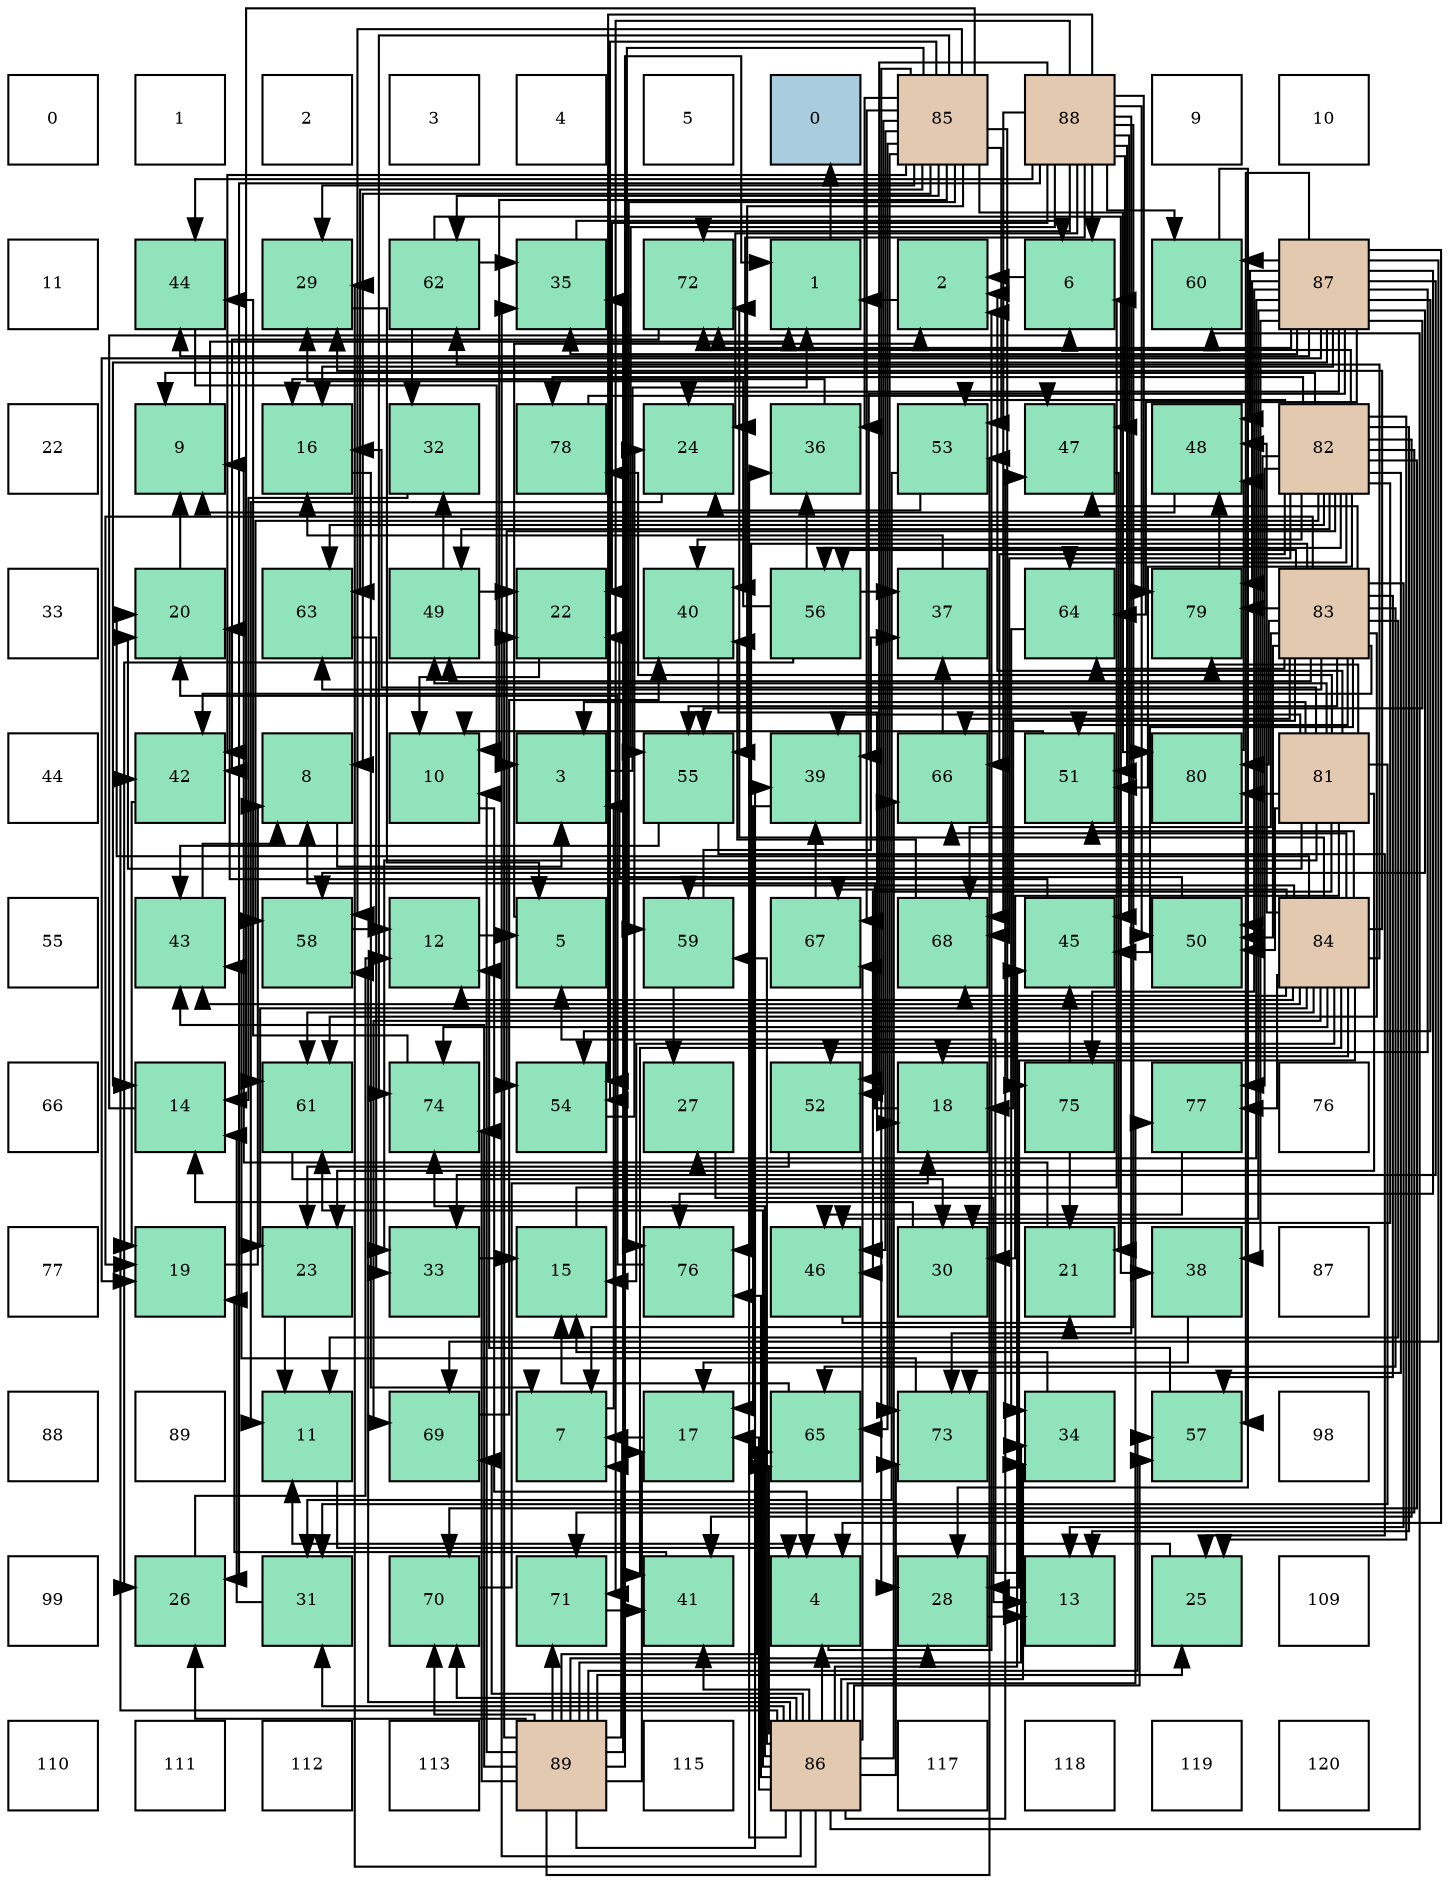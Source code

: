 digraph layout{
 rankdir=TB;
 splines=ortho;
 node [style=filled shape=square fixedsize=true width=0.6];
0[label="0", fontsize=8, fillcolor="#ffffff"];
1[label="1", fontsize=8, fillcolor="#ffffff"];
2[label="2", fontsize=8, fillcolor="#ffffff"];
3[label="3", fontsize=8, fillcolor="#ffffff"];
4[label="4", fontsize=8, fillcolor="#ffffff"];
5[label="5", fontsize=8, fillcolor="#ffffff"];
6[label="0", fontsize=8, fillcolor="#a9ccde"];
7[label="85", fontsize=8, fillcolor="#e3c9af"];
8[label="88", fontsize=8, fillcolor="#e3c9af"];
9[label="9", fontsize=8, fillcolor="#ffffff"];
10[label="10", fontsize=8, fillcolor="#ffffff"];
11[label="11", fontsize=8, fillcolor="#ffffff"];
12[label="44", fontsize=8, fillcolor="#91e3bb"];
13[label="29", fontsize=8, fillcolor="#91e3bb"];
14[label="62", fontsize=8, fillcolor="#91e3bb"];
15[label="35", fontsize=8, fillcolor="#91e3bb"];
16[label="72", fontsize=8, fillcolor="#91e3bb"];
17[label="1", fontsize=8, fillcolor="#91e3bb"];
18[label="2", fontsize=8, fillcolor="#91e3bb"];
19[label="6", fontsize=8, fillcolor="#91e3bb"];
20[label="60", fontsize=8, fillcolor="#91e3bb"];
21[label="87", fontsize=8, fillcolor="#e3c9af"];
22[label="22", fontsize=8, fillcolor="#ffffff"];
23[label="9", fontsize=8, fillcolor="#91e3bb"];
24[label="16", fontsize=8, fillcolor="#91e3bb"];
25[label="32", fontsize=8, fillcolor="#91e3bb"];
26[label="78", fontsize=8, fillcolor="#91e3bb"];
27[label="24", fontsize=8, fillcolor="#91e3bb"];
28[label="36", fontsize=8, fillcolor="#91e3bb"];
29[label="53", fontsize=8, fillcolor="#91e3bb"];
30[label="47", fontsize=8, fillcolor="#91e3bb"];
31[label="48", fontsize=8, fillcolor="#91e3bb"];
32[label="82", fontsize=8, fillcolor="#e3c9af"];
33[label="33", fontsize=8, fillcolor="#ffffff"];
34[label="20", fontsize=8, fillcolor="#91e3bb"];
35[label="63", fontsize=8, fillcolor="#91e3bb"];
36[label="49", fontsize=8, fillcolor="#91e3bb"];
37[label="22", fontsize=8, fillcolor="#91e3bb"];
38[label="40", fontsize=8, fillcolor="#91e3bb"];
39[label="56", fontsize=8, fillcolor="#91e3bb"];
40[label="37", fontsize=8, fillcolor="#91e3bb"];
41[label="64", fontsize=8, fillcolor="#91e3bb"];
42[label="79", fontsize=8, fillcolor="#91e3bb"];
43[label="83", fontsize=8, fillcolor="#e3c9af"];
44[label="44", fontsize=8, fillcolor="#ffffff"];
45[label="42", fontsize=8, fillcolor="#91e3bb"];
46[label="8", fontsize=8, fillcolor="#91e3bb"];
47[label="10", fontsize=8, fillcolor="#91e3bb"];
48[label="3", fontsize=8, fillcolor="#91e3bb"];
49[label="55", fontsize=8, fillcolor="#91e3bb"];
50[label="39", fontsize=8, fillcolor="#91e3bb"];
51[label="66", fontsize=8, fillcolor="#91e3bb"];
52[label="51", fontsize=8, fillcolor="#91e3bb"];
53[label="80", fontsize=8, fillcolor="#91e3bb"];
54[label="81", fontsize=8, fillcolor="#e3c9af"];
55[label="55", fontsize=8, fillcolor="#ffffff"];
56[label="43", fontsize=8, fillcolor="#91e3bb"];
57[label="58", fontsize=8, fillcolor="#91e3bb"];
58[label="12", fontsize=8, fillcolor="#91e3bb"];
59[label="5", fontsize=8, fillcolor="#91e3bb"];
60[label="59", fontsize=8, fillcolor="#91e3bb"];
61[label="67", fontsize=8, fillcolor="#91e3bb"];
62[label="68", fontsize=8, fillcolor="#91e3bb"];
63[label="45", fontsize=8, fillcolor="#91e3bb"];
64[label="50", fontsize=8, fillcolor="#91e3bb"];
65[label="84", fontsize=8, fillcolor="#e3c9af"];
66[label="66", fontsize=8, fillcolor="#ffffff"];
67[label="14", fontsize=8, fillcolor="#91e3bb"];
68[label="61", fontsize=8, fillcolor="#91e3bb"];
69[label="74", fontsize=8, fillcolor="#91e3bb"];
70[label="54", fontsize=8, fillcolor="#91e3bb"];
71[label="27", fontsize=8, fillcolor="#91e3bb"];
72[label="52", fontsize=8, fillcolor="#91e3bb"];
73[label="18", fontsize=8, fillcolor="#91e3bb"];
74[label="75", fontsize=8, fillcolor="#91e3bb"];
75[label="77", fontsize=8, fillcolor="#91e3bb"];
76[label="76", fontsize=8, fillcolor="#ffffff"];
77[label="77", fontsize=8, fillcolor="#ffffff"];
78[label="19", fontsize=8, fillcolor="#91e3bb"];
79[label="23", fontsize=8, fillcolor="#91e3bb"];
80[label="33", fontsize=8, fillcolor="#91e3bb"];
81[label="15", fontsize=8, fillcolor="#91e3bb"];
82[label="76", fontsize=8, fillcolor="#91e3bb"];
83[label="46", fontsize=8, fillcolor="#91e3bb"];
84[label="30", fontsize=8, fillcolor="#91e3bb"];
85[label="21", fontsize=8, fillcolor="#91e3bb"];
86[label="38", fontsize=8, fillcolor="#91e3bb"];
87[label="87", fontsize=8, fillcolor="#ffffff"];
88[label="88", fontsize=8, fillcolor="#ffffff"];
89[label="89", fontsize=8, fillcolor="#ffffff"];
90[label="11", fontsize=8, fillcolor="#91e3bb"];
91[label="69", fontsize=8, fillcolor="#91e3bb"];
92[label="7", fontsize=8, fillcolor="#91e3bb"];
93[label="17", fontsize=8, fillcolor="#91e3bb"];
94[label="65", fontsize=8, fillcolor="#91e3bb"];
95[label="73", fontsize=8, fillcolor="#91e3bb"];
96[label="34", fontsize=8, fillcolor="#91e3bb"];
97[label="57", fontsize=8, fillcolor="#91e3bb"];
98[label="98", fontsize=8, fillcolor="#ffffff"];
99[label="99", fontsize=8, fillcolor="#ffffff"];
100[label="26", fontsize=8, fillcolor="#91e3bb"];
101[label="31", fontsize=8, fillcolor="#91e3bb"];
102[label="70", fontsize=8, fillcolor="#91e3bb"];
103[label="71", fontsize=8, fillcolor="#91e3bb"];
104[label="41", fontsize=8, fillcolor="#91e3bb"];
105[label="4", fontsize=8, fillcolor="#91e3bb"];
106[label="28", fontsize=8, fillcolor="#91e3bb"];
107[label="13", fontsize=8, fillcolor="#91e3bb"];
108[label="25", fontsize=8, fillcolor="#91e3bb"];
109[label="109", fontsize=8, fillcolor="#ffffff"];
110[label="110", fontsize=8, fillcolor="#ffffff"];
111[label="111", fontsize=8, fillcolor="#ffffff"];
112[label="112", fontsize=8, fillcolor="#ffffff"];
113[label="113", fontsize=8, fillcolor="#ffffff"];
114[label="89", fontsize=8, fillcolor="#e3c9af"];
115[label="115", fontsize=8, fillcolor="#ffffff"];
116[label="86", fontsize=8, fillcolor="#e3c9af"];
117[label="117", fontsize=8, fillcolor="#ffffff"];
118[label="118", fontsize=8, fillcolor="#ffffff"];
119[label="119", fontsize=8, fillcolor="#ffffff"];
120[label="120", fontsize=8, fillcolor="#ffffff"];
edge [constraint=false, style=vis];17 -> 6;
18 -> 17;
48 -> 17;
105 -> 18;
59 -> 18;
19 -> 18;
92 -> 48;
46 -> 48;
23 -> 17;
47 -> 105;
90 -> 105;
58 -> 59;
107 -> 59;
67 -> 19;
81 -> 19;
24 -> 92;
93 -> 92;
73 -> 46;
78 -> 46;
34 -> 23;
85 -> 23;
37 -> 47;
79 -> 90;
27 -> 90;
108 -> 90;
100 -> 58;
71 -> 107;
106 -> 107;
13 -> 59;
84 -> 67;
101 -> 67;
25 -> 67;
80 -> 81;
96 -> 81;
15 -> 19;
28 -> 24;
40 -> 24;
86 -> 93;
50 -> 93;
38 -> 73;
104 -> 78;
45 -> 78;
56 -> 46;
12 -> 48;
63 -> 34;
83 -> 85;
30 -> 85;
31 -> 23;
36 -> 37;
36 -> 25;
64 -> 37;
52 -> 47;
72 -> 79;
29 -> 27;
29 -> 101;
70 -> 27;
49 -> 108;
49 -> 56;
39 -> 100;
39 -> 13;
39 -> 28;
39 -> 40;
97 -> 58;
57 -> 58;
60 -> 71;
60 -> 40;
20 -> 106;
68 -> 84;
14 -> 25;
14 -> 15;
14 -> 86;
35 -> 80;
41 -> 96;
94 -> 81;
51 -> 40;
61 -> 50;
62 -> 38;
91 -> 38;
102 -> 73;
103 -> 104;
16 -> 45;
95 -> 56;
69 -> 12;
74 -> 85;
74 -> 63;
82 -> 34;
75 -> 83;
26 -> 30;
42 -> 31;
53 -> 31;
54 -> 18;
54 -> 48;
54 -> 24;
54 -> 34;
54 -> 79;
54 -> 84;
54 -> 101;
54 -> 80;
54 -> 50;
54 -> 83;
54 -> 36;
54 -> 64;
54 -> 26;
54 -> 42;
54 -> 53;
32 -> 23;
32 -> 107;
32 -> 108;
32 -> 84;
32 -> 38;
32 -> 104;
32 -> 36;
32 -> 64;
32 -> 52;
32 -> 29;
32 -> 70;
32 -> 39;
32 -> 57;
32 -> 35;
32 -> 41;
32 -> 51;
32 -> 62;
32 -> 102;
32 -> 103;
32 -> 16;
32 -> 95;
32 -> 75;
32 -> 26;
43 -> 90;
43 -> 107;
43 -> 73;
43 -> 78;
43 -> 45;
43 -> 63;
43 -> 30;
43 -> 36;
43 -> 64;
43 -> 52;
43 -> 49;
43 -> 39;
43 -> 97;
43 -> 68;
43 -> 35;
43 -> 41;
43 -> 94;
43 -> 51;
43 -> 62;
43 -> 82;
43 -> 42;
43 -> 53;
65 -> 58;
65 -> 81;
65 -> 73;
65 -> 34;
65 -> 79;
65 -> 106;
65 -> 13;
65 -> 104;
65 -> 56;
65 -> 31;
65 -> 52;
65 -> 60;
65 -> 68;
65 -> 14;
65 -> 51;
65 -> 61;
65 -> 62;
65 -> 91;
65 -> 16;
65 -> 69;
65 -> 75;
7 -> 46;
7 -> 47;
7 -> 106;
7 -> 13;
7 -> 28;
7 -> 45;
7 -> 83;
7 -> 72;
7 -> 29;
7 -> 70;
7 -> 49;
7 -> 57;
7 -> 60;
7 -> 68;
7 -> 14;
7 -> 35;
7 -> 94;
7 -> 61;
7 -> 95;
7 -> 69;
7 -> 74;
7 -> 82;
7 -> 53;
116 -> 105;
116 -> 93;
116 -> 13;
116 -> 101;
116 -> 96;
116 -> 15;
116 -> 28;
116 -> 104;
116 -> 45;
116 -> 63;
116 -> 30;
116 -> 97;
116 -> 57;
116 -> 60;
116 -> 20;
116 -> 68;
116 -> 94;
116 -> 51;
116 -> 61;
116 -> 91;
116 -> 102;
116 -> 95;
116 -> 69;
116 -> 82;
116 -> 75;
21 -> 105;
21 -> 67;
21 -> 24;
21 -> 78;
21 -> 27;
21 -> 71;
21 -> 80;
21 -> 15;
21 -> 86;
21 -> 50;
21 -> 12;
21 -> 83;
21 -> 31;
21 -> 72;
21 -> 70;
21 -> 49;
21 -> 97;
21 -> 57;
21 -> 20;
21 -> 41;
21 -> 91;
21 -> 16;
21 -> 74;
21 -> 82;
21 -> 42;
8 -> 19;
8 -> 92;
8 -> 37;
8 -> 27;
8 -> 100;
8 -> 38;
8 -> 12;
8 -> 63;
8 -> 30;
8 -> 64;
8 -> 52;
8 -> 72;
8 -> 70;
8 -> 49;
8 -> 20;
8 -> 62;
8 -> 103;
8 -> 16;
8 -> 95;
8 -> 42;
114 -> 17;
114 -> 92;
114 -> 47;
114 -> 93;
114 -> 37;
114 -> 108;
114 -> 100;
114 -> 106;
114 -> 96;
114 -> 15;
114 -> 50;
114 -> 56;
114 -> 29;
114 -> 97;
114 -> 94;
114 -> 102;
114 -> 103;
114 -> 69;
edge [constraint=true, style=invis];
0 -> 11 -> 22 -> 33 -> 44 -> 55 -> 66 -> 77 -> 88 -> 99 -> 110;
1 -> 12 -> 23 -> 34 -> 45 -> 56 -> 67 -> 78 -> 89 -> 100 -> 111;
2 -> 13 -> 24 -> 35 -> 46 -> 57 -> 68 -> 79 -> 90 -> 101 -> 112;
3 -> 14 -> 25 -> 36 -> 47 -> 58 -> 69 -> 80 -> 91 -> 102 -> 113;
4 -> 15 -> 26 -> 37 -> 48 -> 59 -> 70 -> 81 -> 92 -> 103 -> 114;
5 -> 16 -> 27 -> 38 -> 49 -> 60 -> 71 -> 82 -> 93 -> 104 -> 115;
6 -> 17 -> 28 -> 39 -> 50 -> 61 -> 72 -> 83 -> 94 -> 105 -> 116;
7 -> 18 -> 29 -> 40 -> 51 -> 62 -> 73 -> 84 -> 95 -> 106 -> 117;
8 -> 19 -> 30 -> 41 -> 52 -> 63 -> 74 -> 85 -> 96 -> 107 -> 118;
9 -> 20 -> 31 -> 42 -> 53 -> 64 -> 75 -> 86 -> 97 -> 108 -> 119;
10 -> 21 -> 32 -> 43 -> 54 -> 65 -> 76 -> 87 -> 98 -> 109 -> 120;
rank = same {0 -> 1 -> 2 -> 3 -> 4 -> 5 -> 6 -> 7 -> 8 -> 9 -> 10};
rank = same {11 -> 12 -> 13 -> 14 -> 15 -> 16 -> 17 -> 18 -> 19 -> 20 -> 21};
rank = same {22 -> 23 -> 24 -> 25 -> 26 -> 27 -> 28 -> 29 -> 30 -> 31 -> 32};
rank = same {33 -> 34 -> 35 -> 36 -> 37 -> 38 -> 39 -> 40 -> 41 -> 42 -> 43};
rank = same {44 -> 45 -> 46 -> 47 -> 48 -> 49 -> 50 -> 51 -> 52 -> 53 -> 54};
rank = same {55 -> 56 -> 57 -> 58 -> 59 -> 60 -> 61 -> 62 -> 63 -> 64 -> 65};
rank = same {66 -> 67 -> 68 -> 69 -> 70 -> 71 -> 72 -> 73 -> 74 -> 75 -> 76};
rank = same {77 -> 78 -> 79 -> 80 -> 81 -> 82 -> 83 -> 84 -> 85 -> 86 -> 87};
rank = same {88 -> 89 -> 90 -> 91 -> 92 -> 93 -> 94 -> 95 -> 96 -> 97 -> 98};
rank = same {99 -> 100 -> 101 -> 102 -> 103 -> 104 -> 105 -> 106 -> 107 -> 108 -> 109};
rank = same {110 -> 111 -> 112 -> 113 -> 114 -> 115 -> 116 -> 117 -> 118 -> 119 -> 120};
}